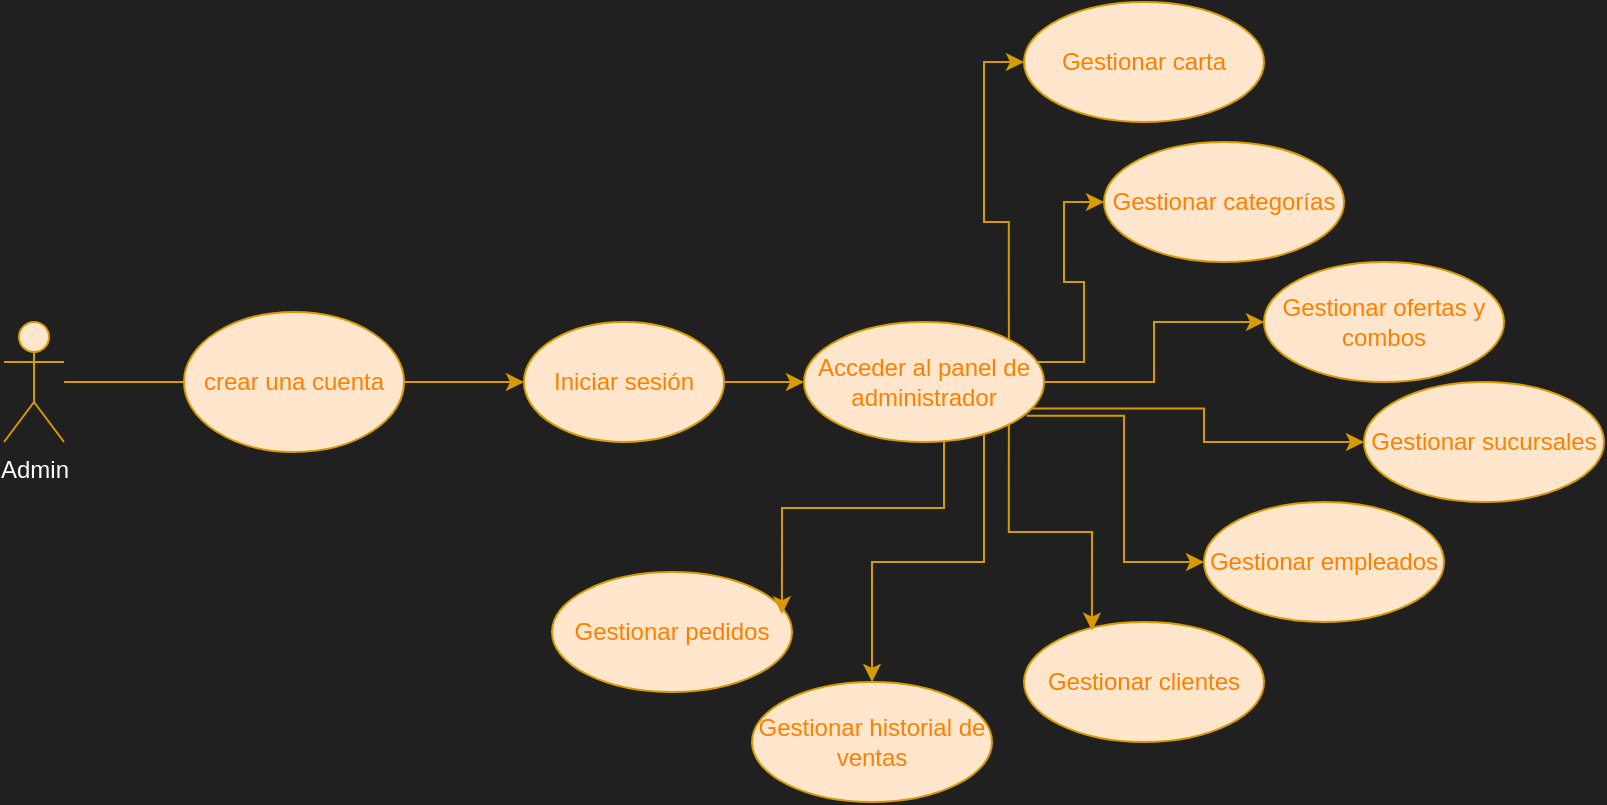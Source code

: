 <mxfile version="26.1.3">
  <diagram name="Página-1" id="YxhbBEmgIP0uJEjZGHPe">
    <mxGraphModel dx="989" dy="542" grid="1" gridSize="10" guides="1" tooltips="1" connect="1" arrows="1" fold="1" page="1" pageScale="1" pageWidth="827" pageHeight="1169" background="#202020" math="0" shadow="0">
      <root>
        <mxCell id="0" />
        <mxCell id="1" parent="0" />
        <mxCell id="qiUgwwKjVemnB6bvXaoM-1" value="Admin" style="shape=umlActor;verticalLabelPosition=bottom;verticalAlign=top;html=1;outlineConnect=0;strokeColor=#d79b00;fillColor=#ffe6cc;fontColor=#FFFFFF;" parent="1" vertex="1">
          <mxGeometry x="20" y="545" width="30" height="60" as="geometry" />
        </mxCell>
        <mxCell id="qiUgwwKjVemnB6bvXaoM-4" value="Iniciar sesión" style="ellipse;whiteSpace=wrap;html=1;strokeColor=#d79b00;fillColor=#ffe6cc;fontColor=#FF8000;labelBorderColor=none;" parent="1" vertex="1">
          <mxGeometry x="280" y="545" width="100" height="60" as="geometry" />
        </mxCell>
        <mxCell id="qiUgwwKjVemnB6bvXaoM-5" value="" style="endArrow=classic;html=1;rounded=0;entryX=0;entryY=0.5;entryDx=0;entryDy=0;strokeColor=#d79b00;fillColor=#ffe6cc;fontColor=#FFFFFF;" parent="1" source="qiUgwwKjVemnB6bvXaoM-1" target="qiUgwwKjVemnB6bvXaoM-4" edge="1">
          <mxGeometry width="50" height="50" relative="1" as="geometry">
            <mxPoint x="440" y="655" as="sourcePoint" />
            <mxPoint x="490" y="605" as="targetPoint" />
          </mxGeometry>
        </mxCell>
        <mxCell id="qiUgwwKjVemnB6bvXaoM-18" value="" style="edgeStyle=orthogonalEdgeStyle;rounded=0;orthogonalLoop=1;jettySize=auto;html=1;strokeColor=#d79b00;fillColor=#ffe6cc;fontColor=#FF8000;labelBorderColor=none;" parent="1" source="qiUgwwKjVemnB6bvXaoM-6" target="qiUgwwKjVemnB6bvXaoM-10" edge="1">
          <mxGeometry relative="1" as="geometry" />
        </mxCell>
        <mxCell id="qiUgwwKjVemnB6bvXaoM-19" style="edgeStyle=orthogonalEdgeStyle;rounded=0;orthogonalLoop=1;jettySize=auto;html=1;entryX=0;entryY=0.5;entryDx=0;entryDy=0;strokeColor=#d79b00;fillColor=#ffe6cc;fontColor=#FF8000;labelBorderColor=none;" parent="1" source="qiUgwwKjVemnB6bvXaoM-6" target="qiUgwwKjVemnB6bvXaoM-9" edge="1">
          <mxGeometry relative="1" as="geometry">
            <Array as="points">
              <mxPoint x="560" y="565" />
              <mxPoint x="560" y="525" />
              <mxPoint x="550" y="525" />
              <mxPoint x="550" y="485" />
            </Array>
          </mxGeometry>
        </mxCell>
        <mxCell id="qiUgwwKjVemnB6bvXaoM-20" style="edgeStyle=orthogonalEdgeStyle;rounded=0;orthogonalLoop=1;jettySize=auto;html=1;entryX=0;entryY=0.5;entryDx=0;entryDy=0;exitX=1;exitY=0;exitDx=0;exitDy=0;strokeColor=#d79b00;fillColor=#ffe6cc;fontColor=#FF8000;labelBorderColor=none;" parent="1" source="qiUgwwKjVemnB6bvXaoM-6" target="qiUgwwKjVemnB6bvXaoM-8" edge="1">
          <mxGeometry relative="1" as="geometry" />
        </mxCell>
        <mxCell id="qiUgwwKjVemnB6bvXaoM-21" style="edgeStyle=orthogonalEdgeStyle;rounded=0;orthogonalLoop=1;jettySize=auto;html=1;entryX=0;entryY=0.5;entryDx=0;entryDy=0;exitX=0.928;exitY=0.72;exitDx=0;exitDy=0;exitPerimeter=0;strokeColor=#d79b00;fillColor=#ffe6cc;fontColor=#FF8000;labelBorderColor=none;" parent="1" source="qiUgwwKjVemnB6bvXaoM-6" target="qiUgwwKjVemnB6bvXaoM-11" edge="1">
          <mxGeometry relative="1" as="geometry" />
        </mxCell>
        <mxCell id="qiUgwwKjVemnB6bvXaoM-22" style="edgeStyle=orthogonalEdgeStyle;rounded=0;orthogonalLoop=1;jettySize=auto;html=1;entryX=0;entryY=0.5;entryDx=0;entryDy=0;exitX=0.928;exitY=0.781;exitDx=0;exitDy=0;exitPerimeter=0;strokeColor=#d79b00;fillColor=#ffe6cc;fontColor=#FF8000;labelBorderColor=none;" parent="1" source="qiUgwwKjVemnB6bvXaoM-6" target="qiUgwwKjVemnB6bvXaoM-12" edge="1">
          <mxGeometry relative="1" as="geometry" />
        </mxCell>
        <mxCell id="qiUgwwKjVemnB6bvXaoM-27" style="edgeStyle=orthogonalEdgeStyle;rounded=0;orthogonalLoop=1;jettySize=auto;html=1;entryX=0.5;entryY=0;entryDx=0;entryDy=0;strokeColor=#d79b00;fillColor=#ffe6cc;fontColor=#FF8000;labelBorderColor=none;" parent="1" source="qiUgwwKjVemnB6bvXaoM-6" target="qiUgwwKjVemnB6bvXaoM-25" edge="1">
          <mxGeometry relative="1" as="geometry">
            <Array as="points">
              <mxPoint x="510" y="665" />
              <mxPoint x="454" y="665" />
            </Array>
          </mxGeometry>
        </mxCell>
        <mxCell id="qiUgwwKjVemnB6bvXaoM-6" value="Acceder al panel de administrador" style="ellipse;whiteSpace=wrap;html=1;strokeColor=#d79b00;fillColor=#ffe6cc;fontColor=#FF8000;labelBorderColor=none;" parent="1" vertex="1">
          <mxGeometry x="420" y="545" width="120" height="60" as="geometry" />
        </mxCell>
        <mxCell id="qiUgwwKjVemnB6bvXaoM-7" value="" style="endArrow=classic;html=1;rounded=0;exitX=1;exitY=0.5;exitDx=0;exitDy=0;entryX=0;entryY=0.5;entryDx=0;entryDy=0;strokeColor=#d79b00;fillColor=#ffe6cc;fontColor=#FF8000;labelBorderColor=none;" parent="1" source="qiUgwwKjVemnB6bvXaoM-4" target="qiUgwwKjVemnB6bvXaoM-6" edge="1">
          <mxGeometry width="50" height="50" relative="1" as="geometry">
            <mxPoint x="500" y="605" as="sourcePoint" />
            <mxPoint x="550" y="555" as="targetPoint" />
          </mxGeometry>
        </mxCell>
        <mxCell id="qiUgwwKjVemnB6bvXaoM-8" value="Gestionar carta" style="ellipse;whiteSpace=wrap;html=1;strokeColor=#d79b00;fillColor=#ffe6cc;fontColor=#FF8000;labelBorderColor=none;" parent="1" vertex="1">
          <mxGeometry x="530" y="385" width="120" height="60" as="geometry" />
        </mxCell>
        <mxCell id="qiUgwwKjVemnB6bvXaoM-9" value="Gestionar categorías&lt;span style=&quot;font-family: monospace; font-size: 0px; text-align: start; text-wrap-mode: nowrap;&quot;&gt;%3CmxGraphModel%3E%3Croot%3E%3CmxCell%20id%3D%220%22%2F%3E%3CmxCell%20id%3D%221%22%20parent%3D%220%22%2F%3E%3CmxCell%20id%3D%222%22%20value%3D%22Gestionar%20carta%22%20style%3D%22ellipse%3BwhiteSpace%3Dwrap%3Bhtml%3D1%3B%22%20vertex%3D%221%22%20parent%3D%221%22%3E%3CmxGeometry%20x%3D%22470%22%20y%3D%22110%22%20width%3D%22120%22%20height%3D%2260%22%20as%3D%22geometry%22%2F%3E%3C%2FmxCell%3E%3C%2Froot%3E%3C%2FmxGraphModel%3E&lt;/span&gt;" style="ellipse;whiteSpace=wrap;html=1;strokeColor=#d79b00;fillColor=#ffe6cc;fontColor=#FF8000;labelBorderColor=none;" parent="1" vertex="1">
          <mxGeometry x="570" y="455" width="120" height="60" as="geometry" />
        </mxCell>
        <mxCell id="qiUgwwKjVemnB6bvXaoM-10" value="Gestionar ofertas y combos&lt;span style=&quot;font-family: monospace; font-size: 0px; text-align: start; text-wrap-mode: nowrap;&quot;&gt;%3CmxGraphModel%3E%3Croot%3E%3CmxCell%20id%3D%220%22%2F%3E%3CmxCell%20id%3D%221%22%20parent%3D%220%22%2F%3E%3CmxCell%20id%3D%222%22%20value%3D%22Gestionar%20carta%22%20style%3D%22ellipse%3BwhiteSpace%3Dwrap%3Bhtml%3D1%3B%22%20vertex%3D%221%22%20parent%3D%221%22%3E%3CmxGeometry%20x%3D%22470%22%20y%3D%22110%22%20width%3D%22120%22%20height%3D%2260%22%20as%3D%22geometry%22%2F%3E%3C%2FmxCell%3E%3C%2Froot%3E%3C%2FmxGraphModel%3E&lt;/span&gt;" style="ellipse;whiteSpace=wrap;html=1;strokeColor=#d79b00;fillColor=#ffe6cc;fontColor=#FF8000;labelBorderColor=none;" parent="1" vertex="1">
          <mxGeometry x="650" y="515" width="120" height="60" as="geometry" />
        </mxCell>
        <mxCell id="qiUgwwKjVemnB6bvXaoM-11" value="Gestionar sucursales&lt;span style=&quot;font-family: monospace; font-size: 0px; text-align: start; text-wrap-mode: nowrap;&quot;&gt;3CmxGraphModel%3E%3Croot%3E%3CmxCell%20id%3D%220%22%2F%3E%3CmxCell%20id%3D%221%22%20parent%3D%220%22%2F%3E%3CmxCell%20id%3D%222%22%20value%3D%22Gestionar%20carta%22%20style%3D%22ellipse%3BwhiteSpace%3Dwrap%3Bhtml%3D1%3B%22%20vertex%3D%221%22%20parent%3D%221%22%3E%3CmxGeometry%20x%3D%22470%22%20y%3D%22110%22%20width%3D%22120%22%20height%3D%2260%22%20as%3D%22geometry%22%2F%3E%3C%2FmxCell%3E%3C%2Froot%3E%3C%2FmxGraphModel%3E&lt;/span&gt;" style="ellipse;whiteSpace=wrap;html=1;strokeColor=#d79b00;fillColor=#ffe6cc;fontColor=#FF8000;labelBorderColor=none;" parent="1" vertex="1">
          <mxGeometry x="700" y="575" width="120" height="60" as="geometry" />
        </mxCell>
        <mxCell id="qiUgwwKjVemnB6bvXaoM-12" value="Gestionar empleados&lt;span style=&quot;font-family: monospace; font-size: 0px; text-align: start; text-wrap-mode: nowrap;&quot;&gt;3CmxGraphModel%3E%3Croot%3E%3CmxCell%20id%3D%220%22%2F%3E%3CmxCell%20id%3D%221%22%20parent%3D%220%22%2F%3E%3CmxCell%20id%3D%222%22%20value%3D%22Gestionar%20carta%22%20style%3D%22ellipse%3BwhiteSpace%3Dwrap%3Bhtml%3D1%3B%22%20vertex%3D%221%22%20parent%3D%221%22%3E%3CmxGeometry%20x%3D%22470%22%20y%3D%22110%22%20width%3D%22120%22%20height%3D%2260%22%20as%3D%22geometry%22%2F%3E%3C%2FmxCell%3E%3C%2Froot%3E%3C%2FmxGraphModel%3E&lt;/span&gt;" style="ellipse;whiteSpace=wrap;html=1;strokeColor=#d79b00;fillColor=#ffe6cc;fontColor=#FF8000;labelBorderColor=none;" parent="1" vertex="1">
          <mxGeometry x="620" y="635" width="120" height="60" as="geometry" />
        </mxCell>
        <mxCell id="qiUgwwKjVemnB6bvXaoM-13" value="Gestionar clientes&lt;span style=&quot;font-family: monospace; font-size: 0px; text-align: start; text-wrap-mode: nowrap;&quot;&gt;3CmxGraphModel%3E%3Croot%3E%3CmxCell%20id%3D%220%22%2F%3E%3CmxCell%20id%3D%221%22%20parent%3D%220%22%2F%3E%3CmxCell%20id%3D%222%22%20value%3D%22Gestionar%20carta%22%20style%3D%22ellipse%3BwhiteSpace%3Dwrap%3Bhtml%3D1%3B%22%20vertex%3D%221%22%20parent%3D%221%22%3E%3CmxGeometry%20x%3D%22470%22%20y%3D%22110%22%20width%3D%22120%22%20height%3D%2260%22%20as%3D%22geometry%22%2F%3E%3C%2FmxCell%3E%3C%2Froot%3E%3C%2FmxGraphModel%3E&lt;/span&gt;" style="ellipse;whiteSpace=wrap;html=1;strokeColor=#d79b00;fillColor=#ffe6cc;fontColor=#FF8000;labelBorderColor=none;" parent="1" vertex="1">
          <mxGeometry x="530" y="695" width="120" height="60" as="geometry" />
        </mxCell>
        <mxCell id="qiUgwwKjVemnB6bvXaoM-23" style="edgeStyle=orthogonalEdgeStyle;rounded=0;orthogonalLoop=1;jettySize=auto;html=1;entryX=0.283;entryY=0.072;entryDx=0;entryDy=0;entryPerimeter=0;exitX=1;exitY=1;exitDx=0;exitDy=0;strokeColor=#d79b00;fillColor=#ffe6cc;fontColor=#FF8000;labelBorderColor=none;" parent="1" source="qiUgwwKjVemnB6bvXaoM-6" target="qiUgwwKjVemnB6bvXaoM-13" edge="1">
          <mxGeometry relative="1" as="geometry" />
        </mxCell>
        <mxCell id="qiUgwwKjVemnB6bvXaoM-25" value="Gestionar historial de ventas" style="ellipse;whiteSpace=wrap;html=1;strokeColor=#d79b00;fillColor=#ffe6cc;fontColor=#FF8000;labelBorderColor=none;" parent="1" vertex="1">
          <mxGeometry x="394" y="725" width="120" height="60" as="geometry" />
        </mxCell>
        <mxCell id="qiUgwwKjVemnB6bvXaoM-28" value="crear una cuenta" style="ellipse;whiteSpace=wrap;html=1;strokeColor=#d79b00;fillColor=#ffe6cc;fontColor=#FF8000;labelBorderColor=none;" parent="1" vertex="1">
          <mxGeometry x="110" y="540" width="110" height="70" as="geometry" />
        </mxCell>
        <mxCell id="QzYbUXmsJDATOxkpllEX-1" value="Gestionar pedidos" style="ellipse;whiteSpace=wrap;html=1;strokeColor=#d79b00;fillColor=#ffe6cc;fontColor=#FF8000;labelBorderColor=none;" vertex="1" parent="1">
          <mxGeometry x="294" y="670" width="120" height="60" as="geometry" />
        </mxCell>
        <mxCell id="QzYbUXmsJDATOxkpllEX-3" style="edgeStyle=orthogonalEdgeStyle;rounded=0;orthogonalLoop=1;jettySize=auto;html=1;entryX=0.958;entryY=0.352;entryDx=0;entryDy=0;entryPerimeter=0;fillColor=#ffe6cc;strokeColor=#d79b00;" edge="1" parent="1" source="qiUgwwKjVemnB6bvXaoM-6" target="QzYbUXmsJDATOxkpllEX-1">
          <mxGeometry relative="1" as="geometry">
            <Array as="points">
              <mxPoint x="490" y="638" />
              <mxPoint x="409" y="638" />
            </Array>
          </mxGeometry>
        </mxCell>
      </root>
    </mxGraphModel>
  </diagram>
</mxfile>
